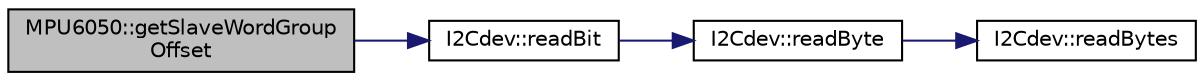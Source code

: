 digraph "MPU6050::getSlaveWordGroupOffset"
{
  edge [fontname="Helvetica",fontsize="10",labelfontname="Helvetica",labelfontsize="10"];
  node [fontname="Helvetica",fontsize="10",shape=record];
  rankdir="LR";
  Node467 [label="MPU6050::getSlaveWordGroup\lOffset",height=0.2,width=0.4,color="black", fillcolor="grey75", style="filled", fontcolor="black"];
  Node467 -> Node468 [color="midnightblue",fontsize="10",style="solid",fontname="Helvetica"];
  Node468 [label="I2Cdev::readBit",height=0.2,width=0.4,color="black", fillcolor="white", style="filled",URL="$class_i2_cdev.html#a9f104431c59658432e8b2f02c3e1acd6",tooltip="Read a single bit from an 8-bit device register. "];
  Node468 -> Node469 [color="midnightblue",fontsize="10",style="solid",fontname="Helvetica"];
  Node469 [label="I2Cdev::readByte",height=0.2,width=0.4,color="black", fillcolor="white", style="filled",URL="$class_i2_cdev.html#aef1db446b45660c6631fc780278ac366",tooltip="Read single byte from an 8-bit device register. "];
  Node469 -> Node470 [color="midnightblue",fontsize="10",style="solid",fontname="Helvetica"];
  Node470 [label="I2Cdev::readBytes",height=0.2,width=0.4,color="black", fillcolor="white", style="filled",URL="$class_i2_cdev.html#ae1eed9468ce4653e080bfd8481d2ac88",tooltip="Read multiple bytes from an 8-bit device register. "];
}
